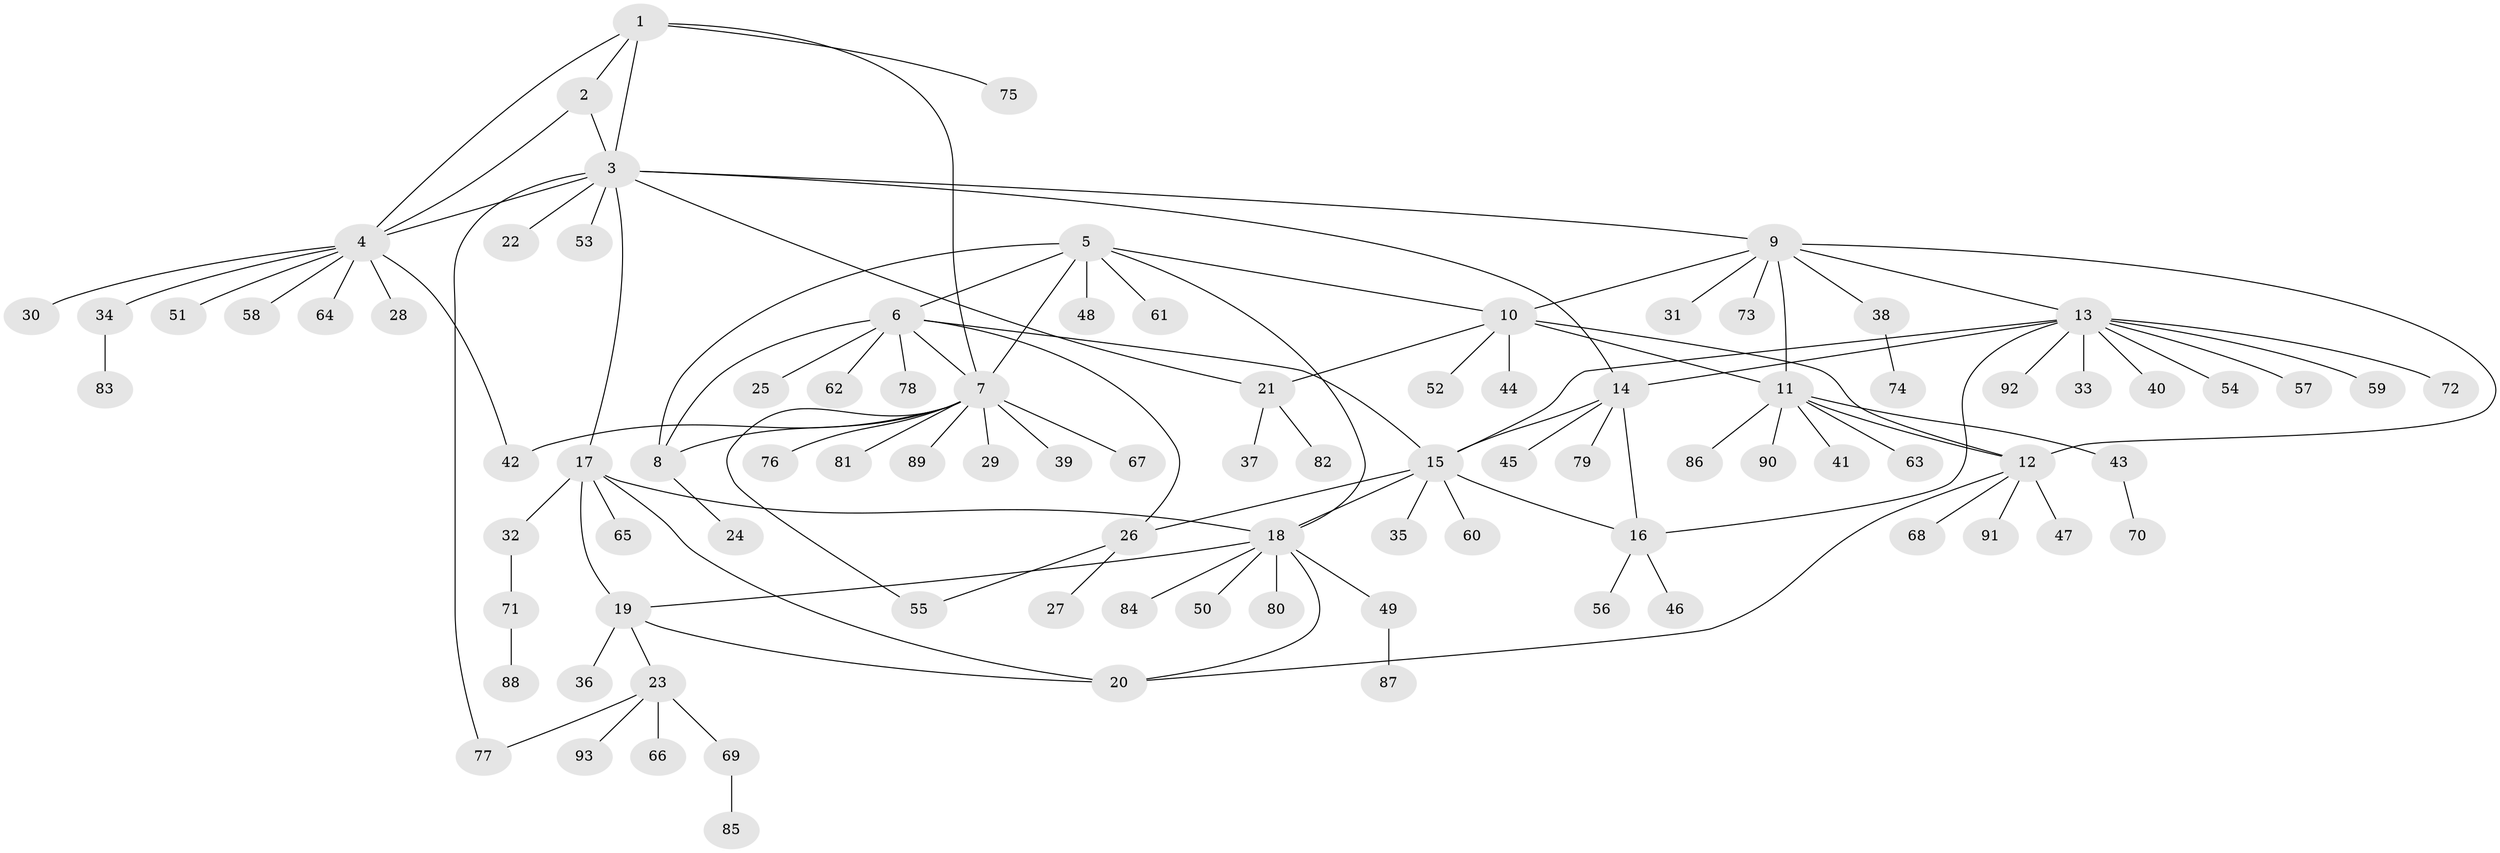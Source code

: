 // coarse degree distribution, {14: 0.013888888888888888, 3: 0.027777777777777776, 9: 0.041666666666666664, 6: 0.041666666666666664, 8: 0.013888888888888888, 7: 0.041666666666666664, 13: 0.013888888888888888, 4: 0.041666666666666664, 5: 0.013888888888888888, 1: 0.6944444444444444, 2: 0.05555555555555555}
// Generated by graph-tools (version 1.1) at 2025/42/03/06/25 10:42:13]
// undirected, 93 vertices, 118 edges
graph export_dot {
graph [start="1"]
  node [color=gray90,style=filled];
  1;
  2;
  3;
  4;
  5;
  6;
  7;
  8;
  9;
  10;
  11;
  12;
  13;
  14;
  15;
  16;
  17;
  18;
  19;
  20;
  21;
  22;
  23;
  24;
  25;
  26;
  27;
  28;
  29;
  30;
  31;
  32;
  33;
  34;
  35;
  36;
  37;
  38;
  39;
  40;
  41;
  42;
  43;
  44;
  45;
  46;
  47;
  48;
  49;
  50;
  51;
  52;
  53;
  54;
  55;
  56;
  57;
  58;
  59;
  60;
  61;
  62;
  63;
  64;
  65;
  66;
  67;
  68;
  69;
  70;
  71;
  72;
  73;
  74;
  75;
  76;
  77;
  78;
  79;
  80;
  81;
  82;
  83;
  84;
  85;
  86;
  87;
  88;
  89;
  90;
  91;
  92;
  93;
  1 -- 2;
  1 -- 3;
  1 -- 4;
  1 -- 7;
  1 -- 75;
  2 -- 3;
  2 -- 4;
  3 -- 4;
  3 -- 9;
  3 -- 14;
  3 -- 17;
  3 -- 21;
  3 -- 22;
  3 -- 53;
  3 -- 77;
  4 -- 28;
  4 -- 30;
  4 -- 34;
  4 -- 42;
  4 -- 51;
  4 -- 58;
  4 -- 64;
  5 -- 6;
  5 -- 7;
  5 -- 8;
  5 -- 10;
  5 -- 18;
  5 -- 48;
  5 -- 61;
  6 -- 7;
  6 -- 8;
  6 -- 15;
  6 -- 25;
  6 -- 26;
  6 -- 62;
  6 -- 78;
  7 -- 8;
  7 -- 29;
  7 -- 39;
  7 -- 42;
  7 -- 55;
  7 -- 67;
  7 -- 76;
  7 -- 81;
  7 -- 89;
  8 -- 24;
  9 -- 10;
  9 -- 11;
  9 -- 12;
  9 -- 13;
  9 -- 31;
  9 -- 38;
  9 -- 73;
  10 -- 11;
  10 -- 12;
  10 -- 21;
  10 -- 44;
  10 -- 52;
  11 -- 12;
  11 -- 41;
  11 -- 43;
  11 -- 63;
  11 -- 86;
  11 -- 90;
  12 -- 20;
  12 -- 47;
  12 -- 68;
  12 -- 91;
  13 -- 14;
  13 -- 15;
  13 -- 16;
  13 -- 33;
  13 -- 40;
  13 -- 54;
  13 -- 57;
  13 -- 59;
  13 -- 72;
  13 -- 92;
  14 -- 15;
  14 -- 16;
  14 -- 45;
  14 -- 79;
  15 -- 16;
  15 -- 18;
  15 -- 26;
  15 -- 35;
  15 -- 60;
  16 -- 46;
  16 -- 56;
  17 -- 18;
  17 -- 19;
  17 -- 20;
  17 -- 32;
  17 -- 65;
  18 -- 19;
  18 -- 20;
  18 -- 49;
  18 -- 50;
  18 -- 80;
  18 -- 84;
  19 -- 20;
  19 -- 23;
  19 -- 36;
  21 -- 37;
  21 -- 82;
  23 -- 66;
  23 -- 69;
  23 -- 77;
  23 -- 93;
  26 -- 27;
  26 -- 55;
  32 -- 71;
  34 -- 83;
  38 -- 74;
  43 -- 70;
  49 -- 87;
  69 -- 85;
  71 -- 88;
}
